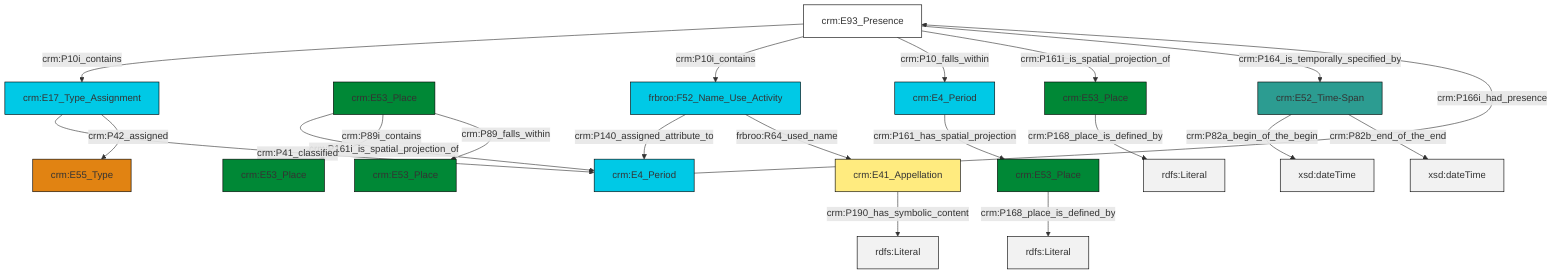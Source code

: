 graph TD
classDef Literal fill:#f2f2f2,stroke:#000000;
classDef CRM_Entity fill:#FFFFFF,stroke:#000000;
classDef Temporal_Entity fill:#00C9E6, stroke:#000000;
classDef Type fill:#E18312, stroke:#000000;
classDef Time-Span fill:#2C9C91, stroke:#000000;
classDef Appellation fill:#FFEB7F, stroke:#000000;
classDef Place fill:#008836, stroke:#000000;
classDef Persistent_Item fill:#B266B2, stroke:#000000;
classDef Conceptual_Object fill:#FFD700, stroke:#000000;
classDef Physical_Thing fill:#D2B48C, stroke:#000000;
classDef Actor fill:#f58aad, stroke:#000000;
classDef PC_Classes fill:#4ce600, stroke:#000000;
classDef Multi fill:#cccccc,stroke:#000000;

0["crm:E93_Presence"]:::CRM_Entity -->|crm:P10i_contains| 1["crm:E17_Type_Assignment"]:::Temporal_Entity
2["crm:E53_Place"]:::Place -->|crm:P161i_is_spatial_projection_of| 3["crm:E4_Period"]:::Temporal_Entity
5["crm:E52_Time-Span"]:::Time-Span -->|crm:P82a_begin_of_the_begin| 6[xsd:dateTime]:::Literal
7["crm:E41_Appellation"]:::Appellation -->|crm:P190_has_symbolic_content| 8[rdfs:Literal]:::Literal
0["crm:E93_Presence"]:::CRM_Entity -->|crm:P10i_contains| 9["frbroo:F52_Name_Use_Activity"]:::Temporal_Entity
9["frbroo:F52_Name_Use_Activity"]:::Temporal_Entity -->|crm:P140_assigned_attribute_to| 3["crm:E4_Period"]:::Temporal_Entity
1["crm:E17_Type_Assignment"]:::Temporal_Entity -->|crm:P41_classified| 3["crm:E4_Period"]:::Temporal_Entity
0["crm:E93_Presence"]:::CRM_Entity -->|crm:P10_falls_within| 12["crm:E4_Period"]:::Temporal_Entity
1["crm:E17_Type_Assignment"]:::Temporal_Entity -->|crm:P42_assigned| 13["crm:E55_Type"]:::Type
0["crm:E93_Presence"]:::CRM_Entity -->|crm:P161i_is_spatial_projection_of| 15["crm:E53_Place"]:::Place
3["crm:E4_Period"]:::Temporal_Entity -->|crm:P166i_had_presence| 0["crm:E93_Presence"]:::CRM_Entity
15["crm:E53_Place"]:::Place -->|crm:P168_place_is_defined_by| 18[rdfs:Literal]:::Literal
0["crm:E93_Presence"]:::CRM_Entity -->|crm:P164_is_temporally_specified_by| 5["crm:E52_Time-Span"]:::Time-Span
9["frbroo:F52_Name_Use_Activity"]:::Temporal_Entity -->|frbroo:R64_used_name| 7["crm:E41_Appellation"]:::Appellation
5["crm:E52_Time-Span"]:::Time-Span -->|crm:P82b_end_of_the_end| 26[xsd:dateTime]:::Literal
2["crm:E53_Place"]:::Place -->|crm:P89i_contains| 10["crm:E53_Place"]:::Place
2["crm:E53_Place"]:::Place -->|crm:P89_falls_within| 27["crm:E53_Place"]:::Place
12["crm:E4_Period"]:::Temporal_Entity -->|crm:P161_has_spatial_projection| 16["crm:E53_Place"]:::Place
16["crm:E53_Place"]:::Place -->|crm:P168_place_is_defined_by| 30[rdfs:Literal]:::Literal